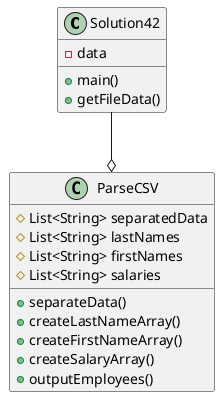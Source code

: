 @startuml
class Solution42 {
    -data
    'stores the output file location as a variable

    +main()
    +getFileData()
}

class ParseCSV {
    #List<String> separatedData
    #List<String> lastNames
    #List<String> firstNames
    #List<String> salaries
    'protected so only classes in the package can access these

    +separateData()
    +createLastNameArray()
    +createFirstNameArray()
    +createSalaryArray()
    +outputEmployees()
    'since the format is so specific to this problem
    'it makes more sense to put it in the class it pertains to
    'as other applications of the main class may not want
    'this format all the time

}

Solution42 --o ParseCSV



@enduml